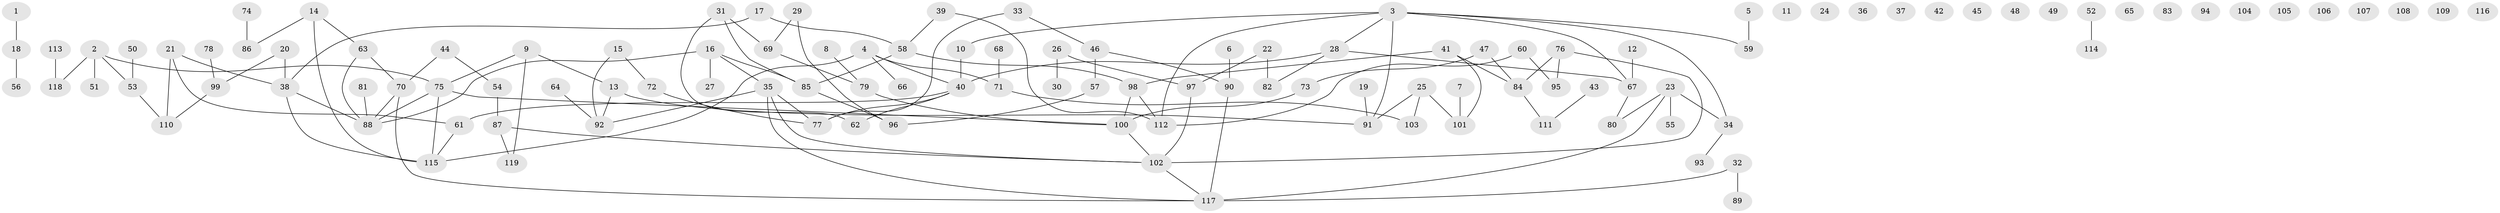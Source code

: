 // Generated by graph-tools (version 1.1) at 2025/33/03/09/25 02:33:51]
// undirected, 119 vertices, 133 edges
graph export_dot {
graph [start="1"]
  node [color=gray90,style=filled];
  1;
  2;
  3;
  4;
  5;
  6;
  7;
  8;
  9;
  10;
  11;
  12;
  13;
  14;
  15;
  16;
  17;
  18;
  19;
  20;
  21;
  22;
  23;
  24;
  25;
  26;
  27;
  28;
  29;
  30;
  31;
  32;
  33;
  34;
  35;
  36;
  37;
  38;
  39;
  40;
  41;
  42;
  43;
  44;
  45;
  46;
  47;
  48;
  49;
  50;
  51;
  52;
  53;
  54;
  55;
  56;
  57;
  58;
  59;
  60;
  61;
  62;
  63;
  64;
  65;
  66;
  67;
  68;
  69;
  70;
  71;
  72;
  73;
  74;
  75;
  76;
  77;
  78;
  79;
  80;
  81;
  82;
  83;
  84;
  85;
  86;
  87;
  88;
  89;
  90;
  91;
  92;
  93;
  94;
  95;
  96;
  97;
  98;
  99;
  100;
  101;
  102;
  103;
  104;
  105;
  106;
  107;
  108;
  109;
  110;
  111;
  112;
  113;
  114;
  115;
  116;
  117;
  118;
  119;
  1 -- 18;
  2 -- 51;
  2 -- 53;
  2 -- 75;
  2 -- 118;
  3 -- 10;
  3 -- 28;
  3 -- 34;
  3 -- 59;
  3 -- 67;
  3 -- 91;
  3 -- 112;
  4 -- 40;
  4 -- 66;
  4 -- 71;
  4 -- 115;
  5 -- 59;
  6 -- 90;
  7 -- 101;
  8 -- 79;
  9 -- 13;
  9 -- 75;
  9 -- 119;
  10 -- 40;
  12 -- 67;
  13 -- 91;
  13 -- 92;
  14 -- 63;
  14 -- 86;
  14 -- 115;
  15 -- 72;
  15 -- 92;
  16 -- 27;
  16 -- 35;
  16 -- 85;
  16 -- 88;
  17 -- 38;
  17 -- 58;
  18 -- 56;
  19 -- 91;
  20 -- 38;
  20 -- 99;
  21 -- 38;
  21 -- 61;
  21 -- 110;
  22 -- 82;
  22 -- 97;
  23 -- 34;
  23 -- 55;
  23 -- 80;
  23 -- 117;
  25 -- 91;
  25 -- 101;
  25 -- 103;
  26 -- 30;
  26 -- 97;
  28 -- 40;
  28 -- 67;
  28 -- 82;
  29 -- 69;
  29 -- 96;
  31 -- 62;
  31 -- 69;
  31 -- 85;
  32 -- 89;
  32 -- 117;
  33 -- 46;
  33 -- 77;
  34 -- 93;
  35 -- 77;
  35 -- 92;
  35 -- 102;
  35 -- 117;
  38 -- 88;
  38 -- 115;
  39 -- 58;
  39 -- 112;
  40 -- 61;
  40 -- 62;
  40 -- 77;
  41 -- 84;
  41 -- 98;
  41 -- 101;
  43 -- 111;
  44 -- 54;
  44 -- 70;
  46 -- 57;
  46 -- 90;
  47 -- 73;
  47 -- 84;
  50 -- 53;
  52 -- 114;
  53 -- 110;
  54 -- 87;
  57 -- 96;
  58 -- 85;
  58 -- 98;
  60 -- 95;
  60 -- 112;
  61 -- 115;
  63 -- 70;
  63 -- 88;
  64 -- 92;
  67 -- 80;
  68 -- 71;
  69 -- 79;
  70 -- 88;
  70 -- 117;
  71 -- 103;
  72 -- 77;
  73 -- 100;
  74 -- 86;
  75 -- 88;
  75 -- 100;
  75 -- 115;
  76 -- 84;
  76 -- 95;
  76 -- 102;
  78 -- 99;
  79 -- 100;
  81 -- 88;
  84 -- 111;
  85 -- 96;
  87 -- 102;
  87 -- 119;
  90 -- 117;
  97 -- 102;
  98 -- 100;
  98 -- 112;
  99 -- 110;
  100 -- 102;
  102 -- 117;
  113 -- 118;
}
